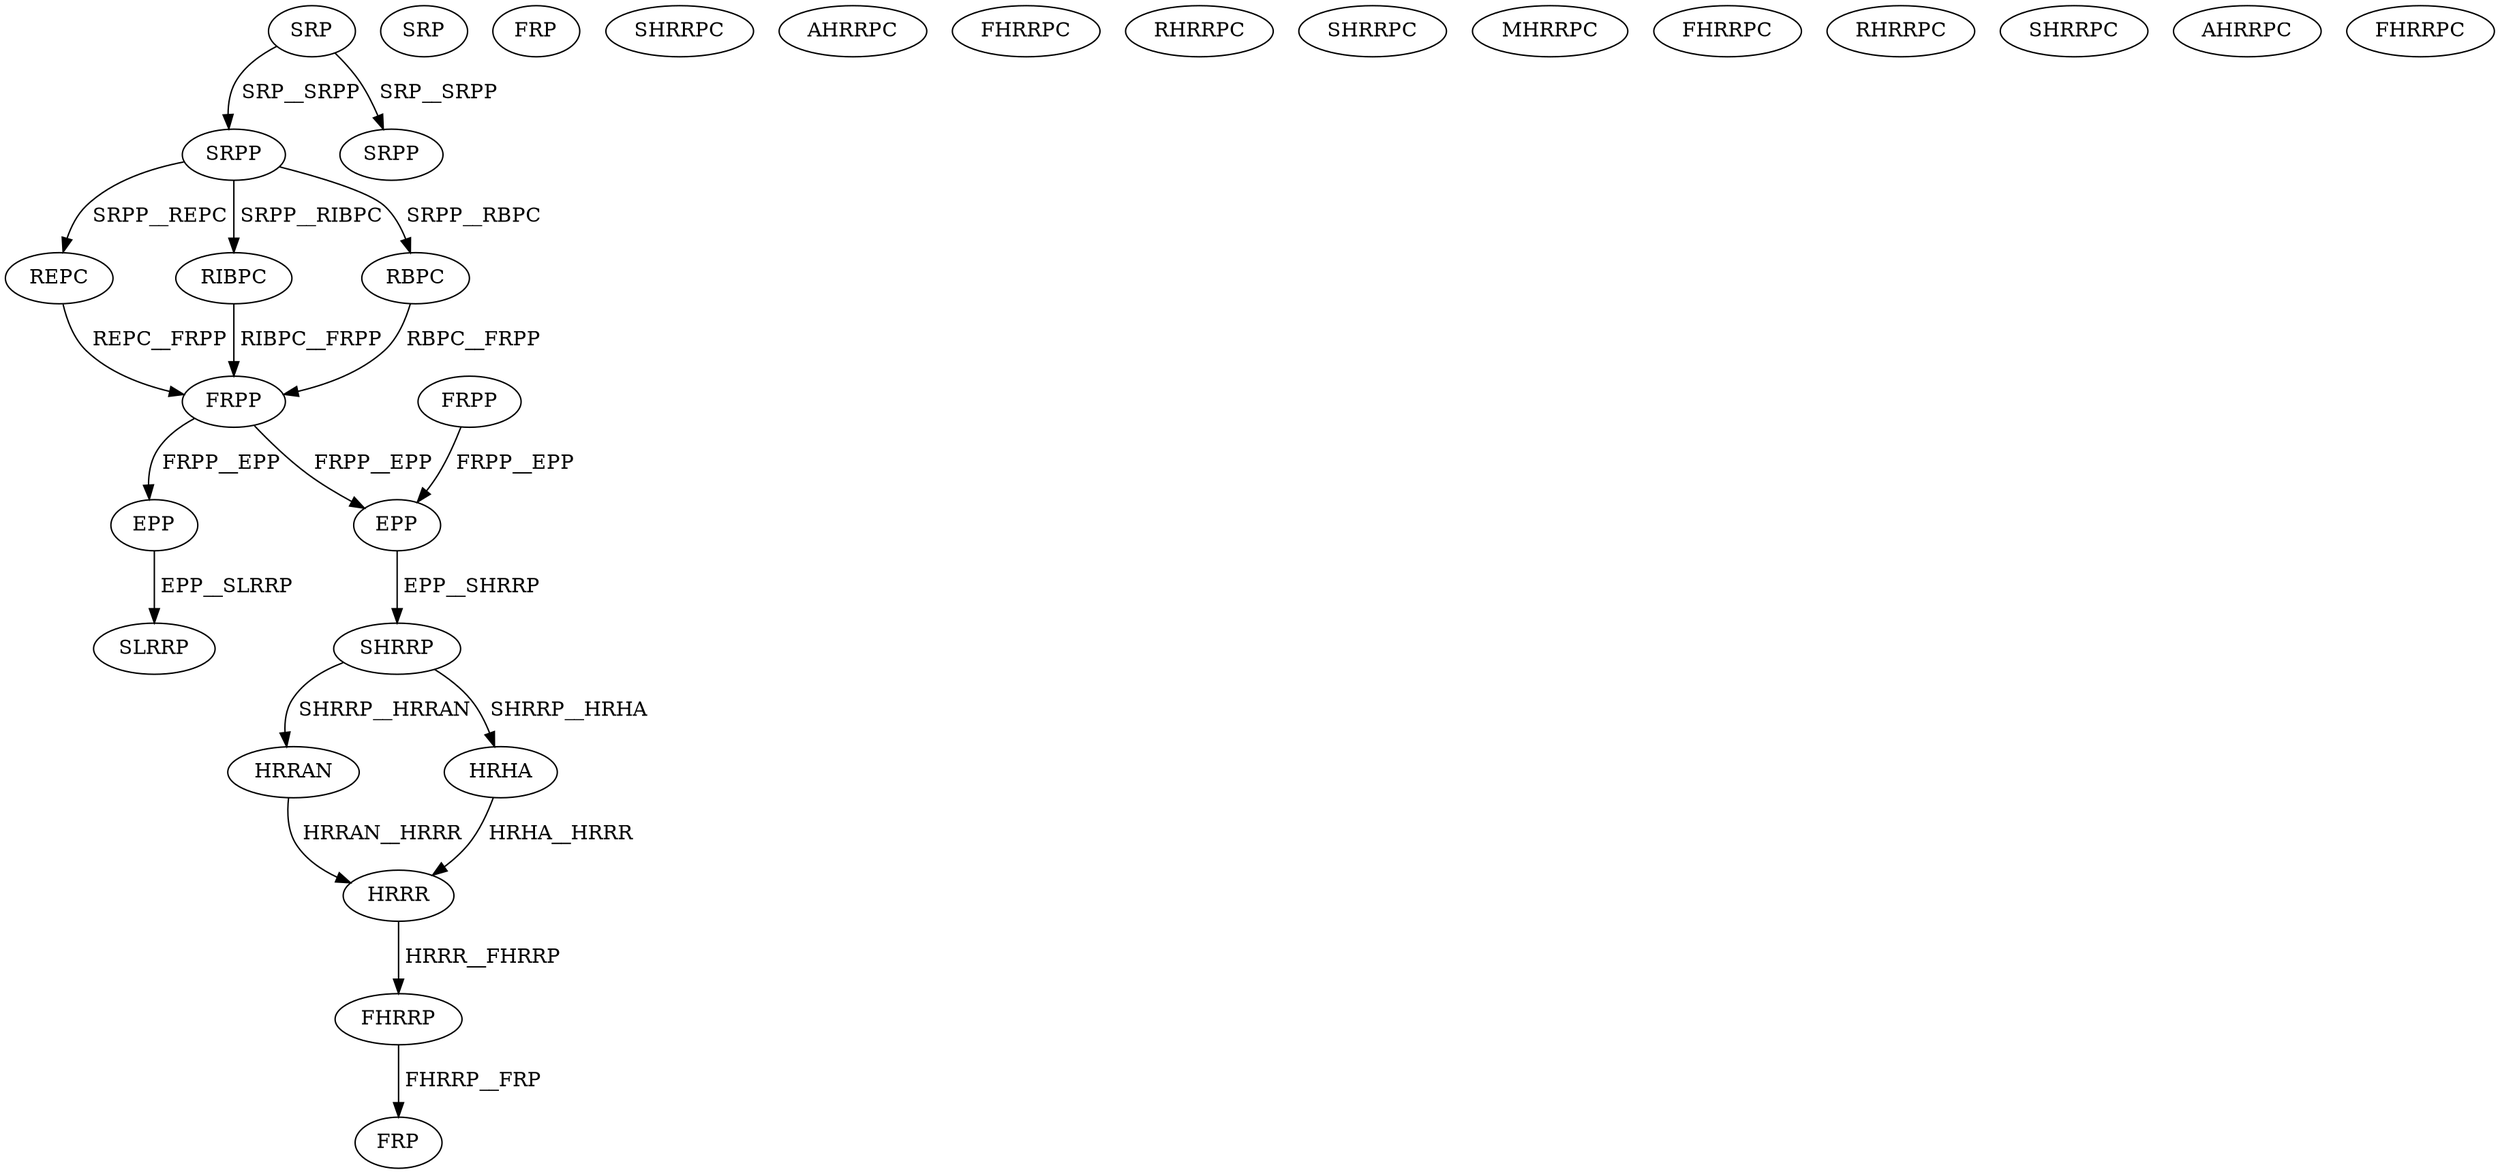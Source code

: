 digraph G { 
1 [label="SRP",color=black,fontcolor=black];
2 [label="SRPP",color=black,fontcolor=black];
3 [label="FRPP",color=black,fontcolor=black];
4 [label="REPC",color=black,fontcolor=black];
5 [label="RIBPC",color=black,fontcolor=black];
6 [label="RBPC",color=black,fontcolor=black];
7 [label="FRPP",color=black,fontcolor=black];
8 [label="SRPP",color=black,fontcolor=black];
9 [label="EPP",color=black,fontcolor=black];
10 [label="SHRRP",color=black,fontcolor=black];
11 [label="SRP",color=black,fontcolor=black];
12 [label="FRP",color=black,fontcolor=black];
13 [label="HRRAN",color=black,fontcolor=black];
14 [label="SHRRPC",color=black,fontcolor=black];
15 [label="AHRRPC",color=black,fontcolor=black];
16 [label="HRHA",color=black,fontcolor=black];
17 [label="FHRRPC",color=black,fontcolor=black];
18 [label="RHRRPC",color=black,fontcolor=black];
19 [label="SHRRPC",color=black,fontcolor=black];
20 [label="MHRRPC",color=black,fontcolor=black];
21 [label="FHRRPC",color=black,fontcolor=black];
22 [label="RHRRPC",color=black,fontcolor=black];
23 [label="SHRRPC",color=black,fontcolor=black];
24 [label="AHRRPC",color=black,fontcolor=black];
25 [label="FHRRPC",color=black,fontcolor=black];
26 [label="HRRR",color=black,fontcolor=black];
27 [label="FHRRP",color=black,fontcolor=black];
28 [label="FRP",color=black,fontcolor=black];
29 [label="EPP",color=black,fontcolor=black];
30 [label="SLRRP",color=black,fontcolor=black];
1->2[label=" SRP__SRPP",color=black,fontcolor=black];
1->8[label=" SRP__SRPP",color=black,fontcolor=black];
2->4[label=" SRPP__REPC",color=black,fontcolor=black];
2->5[label=" SRPP__RIBPC",color=black,fontcolor=black];
2->6[label=" SRPP__RBPC",color=black,fontcolor=black];
3->9[label=" FRPP__EPP",color=black,fontcolor=black];
4->7[label=" REPC__FRPP",color=black,fontcolor=black];
5->7[label=" RIBPC__FRPP",color=black,fontcolor=black];
6->7[label=" RBPC__FRPP",color=black,fontcolor=black];
7->9[label=" FRPP__EPP",color=black,fontcolor=black];
7->29[label=" FRPP__EPP",color=black,fontcolor=black];
9->10[label=" EPP__SHRRP",color=black,fontcolor=black];
10->13[label=" SHRRP__HRRAN",color=black,fontcolor=black];
10->16[label=" SHRRP__HRHA",color=black,fontcolor=black];
13->26[label=" HRRAN__HRRR",color=black,fontcolor=black];
16->26[label=" HRHA__HRRR",color=black,fontcolor=black];
26->27[label=" HRRR__FHRRP",color=black,fontcolor=black];
27->28[label=" FHRRP__FRP",color=black,fontcolor=black];
29->30[label=" EPP__SLRRP",color=black,fontcolor=black];
}
